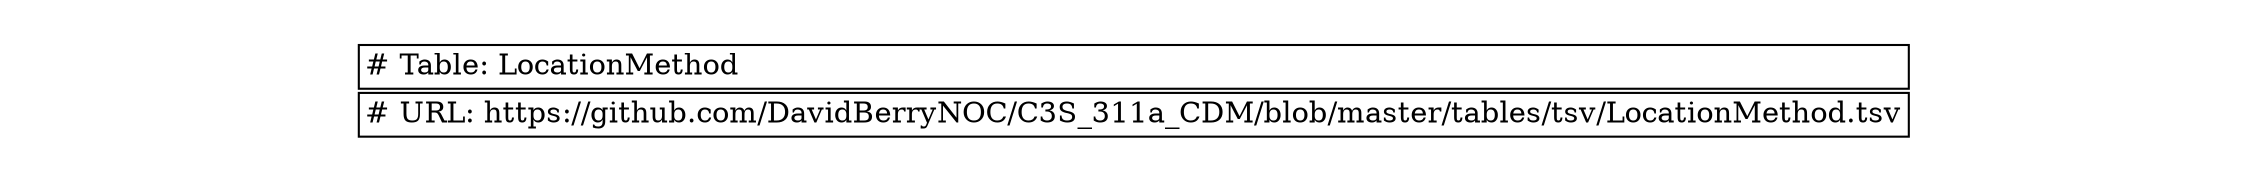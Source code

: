 digraph LocationMethod {
node [color=white]
LocationMethod [label=<<TABLE BORDER="0" CELLBORDER="1" CELLSPACING="2" COLOR="BLACK">
<TR><TD COLSPAN="" ALIGN="left"># Table: LocationMethod</TD></TR>
<TR><TD COLSPAN="" ALIGN="left"># URL: https://github.com/DavidBerryNOC/C3S_311a_CDM/blob/master/tables/tsv/LocationMethod.tsv</TD></TR>
</TABLE>>];
}
